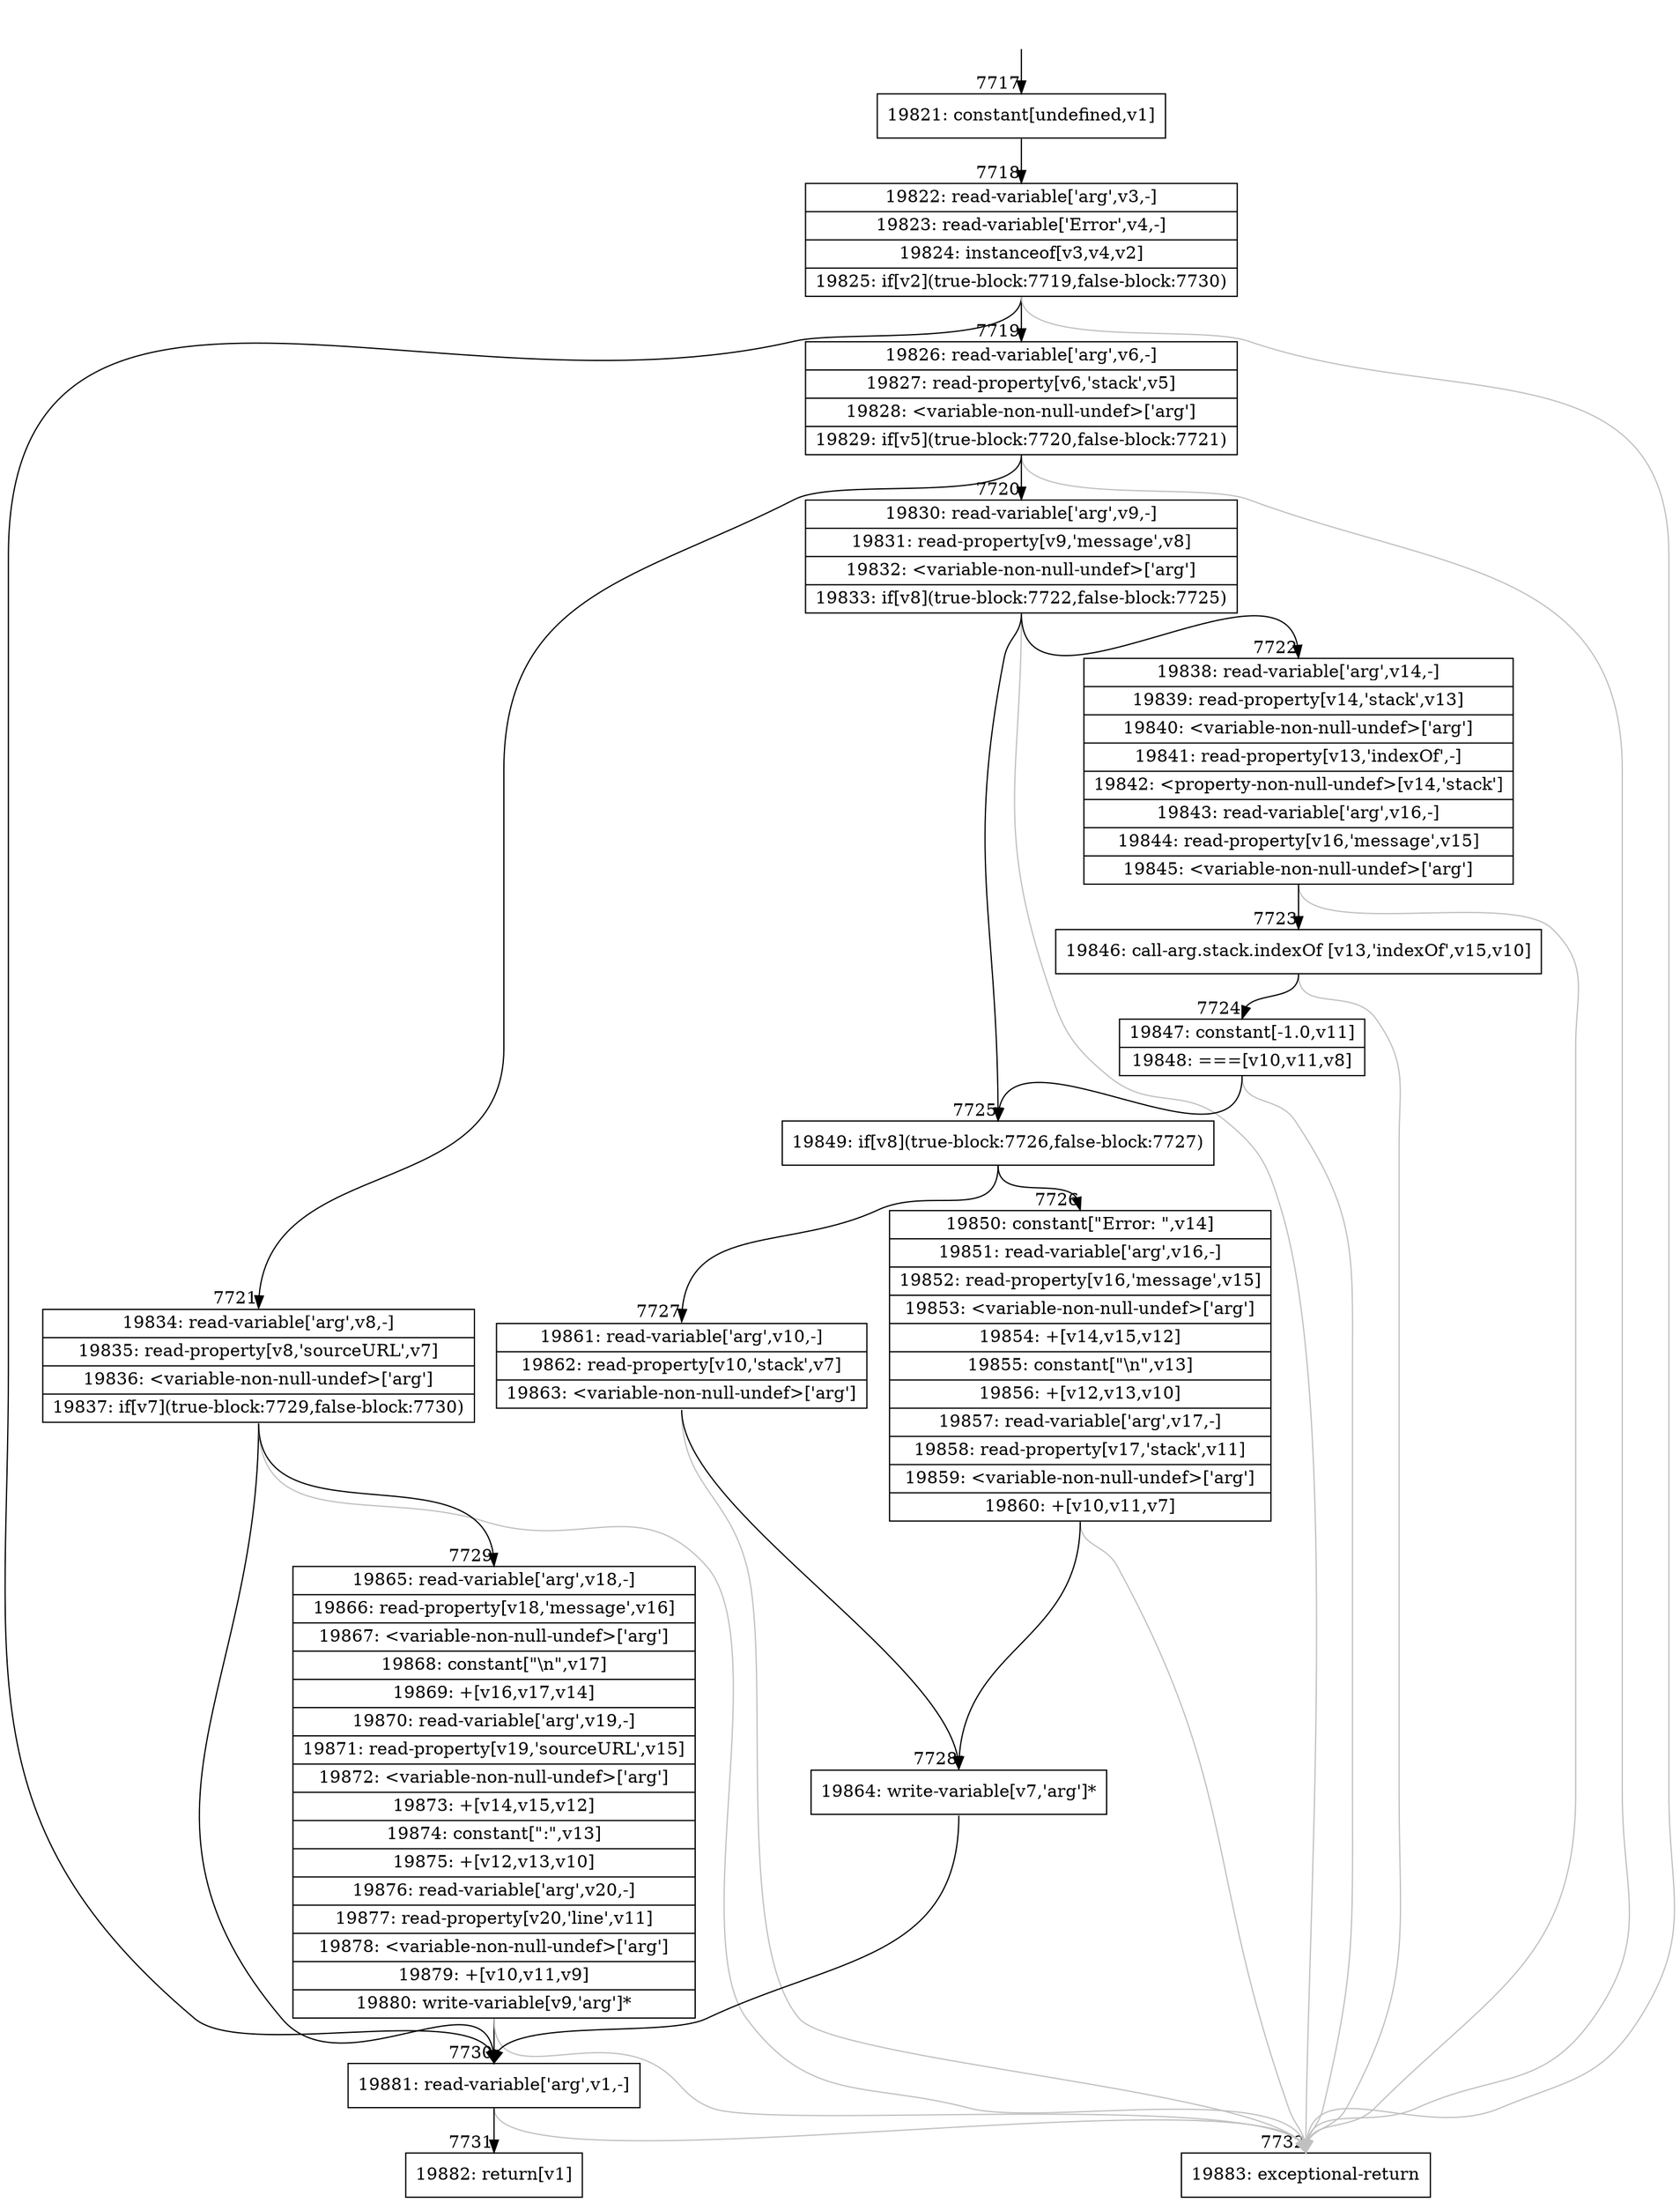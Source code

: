digraph {
rankdir="TD"
BB_entry575[shape=none,label=""];
BB_entry575 -> BB7717 [tailport=s, headport=n, headlabel="    7717"]
BB7717 [shape=record label="{19821: constant[undefined,v1]}" ] 
BB7717 -> BB7718 [tailport=s, headport=n, headlabel="      7718"]
BB7718 [shape=record label="{19822: read-variable['arg',v3,-]|19823: read-variable['Error',v4,-]|19824: instanceof[v3,v4,v2]|19825: if[v2](true-block:7719,false-block:7730)}" ] 
BB7718 -> BB7719 [tailport=s, headport=n, headlabel="      7719"]
BB7718 -> BB7730 [tailport=s, headport=n, headlabel="      7730"]
BB7718 -> BB7732 [tailport=s, headport=n, color=gray, headlabel="      7732"]
BB7719 [shape=record label="{19826: read-variable['arg',v6,-]|19827: read-property[v6,'stack',v5]|19828: \<variable-non-null-undef\>['arg']|19829: if[v5](true-block:7720,false-block:7721)}" ] 
BB7719 -> BB7720 [tailport=s, headport=n, headlabel="      7720"]
BB7719 -> BB7721 [tailport=s, headport=n, headlabel="      7721"]
BB7719 -> BB7732 [tailport=s, headport=n, color=gray]
BB7720 [shape=record label="{19830: read-variable['arg',v9,-]|19831: read-property[v9,'message',v8]|19832: \<variable-non-null-undef\>['arg']|19833: if[v8](true-block:7722,false-block:7725)}" ] 
BB7720 -> BB7725 [tailport=s, headport=n, headlabel="      7725"]
BB7720 -> BB7722 [tailport=s, headport=n, headlabel="      7722"]
BB7720 -> BB7732 [tailport=s, headport=n, color=gray]
BB7721 [shape=record label="{19834: read-variable['arg',v8,-]|19835: read-property[v8,'sourceURL',v7]|19836: \<variable-non-null-undef\>['arg']|19837: if[v7](true-block:7729,false-block:7730)}" ] 
BB7721 -> BB7729 [tailport=s, headport=n, headlabel="      7729"]
BB7721 -> BB7730 [tailport=s, headport=n]
BB7721 -> BB7732 [tailport=s, headport=n, color=gray]
BB7722 [shape=record label="{19838: read-variable['arg',v14,-]|19839: read-property[v14,'stack',v13]|19840: \<variable-non-null-undef\>['arg']|19841: read-property[v13,'indexOf',-]|19842: \<property-non-null-undef\>[v14,'stack']|19843: read-variable['arg',v16,-]|19844: read-property[v16,'message',v15]|19845: \<variable-non-null-undef\>['arg']}" ] 
BB7722 -> BB7723 [tailport=s, headport=n, headlabel="      7723"]
BB7722 -> BB7732 [tailport=s, headport=n, color=gray]
BB7723 [shape=record label="{19846: call-arg.stack.indexOf [v13,'indexOf',v15,v10]}" ] 
BB7723 -> BB7724 [tailport=s, headport=n, headlabel="      7724"]
BB7723 -> BB7732 [tailport=s, headport=n, color=gray]
BB7724 [shape=record label="{19847: constant[-1.0,v11]|19848: ===[v10,v11,v8]}" ] 
BB7724 -> BB7725 [tailport=s, headport=n]
BB7724 -> BB7732 [tailport=s, headport=n, color=gray]
BB7725 [shape=record label="{19849: if[v8](true-block:7726,false-block:7727)}" ] 
BB7725 -> BB7726 [tailport=s, headport=n, headlabel="      7726"]
BB7725 -> BB7727 [tailport=s, headport=n, headlabel="      7727"]
BB7726 [shape=record label="{19850: constant[\"Error: \",v14]|19851: read-variable['arg',v16,-]|19852: read-property[v16,'message',v15]|19853: \<variable-non-null-undef\>['arg']|19854: +[v14,v15,v12]|19855: constant[\"\\n\",v13]|19856: +[v12,v13,v10]|19857: read-variable['arg',v17,-]|19858: read-property[v17,'stack',v11]|19859: \<variable-non-null-undef\>['arg']|19860: +[v10,v11,v7]}" ] 
BB7726 -> BB7728 [tailport=s, headport=n, headlabel="      7728"]
BB7726 -> BB7732 [tailport=s, headport=n, color=gray]
BB7727 [shape=record label="{19861: read-variable['arg',v10,-]|19862: read-property[v10,'stack',v7]|19863: \<variable-non-null-undef\>['arg']}" ] 
BB7727 -> BB7728 [tailport=s, headport=n]
BB7727 -> BB7732 [tailport=s, headport=n, color=gray]
BB7728 [shape=record label="{19864: write-variable[v7,'arg']*}" ] 
BB7728 -> BB7730 [tailport=s, headport=n]
BB7729 [shape=record label="{19865: read-variable['arg',v18,-]|19866: read-property[v18,'message',v16]|19867: \<variable-non-null-undef\>['arg']|19868: constant[\"\\n\",v17]|19869: +[v16,v17,v14]|19870: read-variable['arg',v19,-]|19871: read-property[v19,'sourceURL',v15]|19872: \<variable-non-null-undef\>['arg']|19873: +[v14,v15,v12]|19874: constant[\":\",v13]|19875: +[v12,v13,v10]|19876: read-variable['arg',v20,-]|19877: read-property[v20,'line',v11]|19878: \<variable-non-null-undef\>['arg']|19879: +[v10,v11,v9]|19880: write-variable[v9,'arg']*}" ] 
BB7729 -> BB7730 [tailport=s, headport=n]
BB7729 -> BB7732 [tailport=s, headport=n, color=gray]
BB7730 [shape=record label="{19881: read-variable['arg',v1,-]}" ] 
BB7730 -> BB7731 [tailport=s, headport=n, headlabel="      7731"]
BB7730 -> BB7732 [tailport=s, headport=n, color=gray]
BB7731 [shape=record label="{19882: return[v1]}" ] 
BB7732 [shape=record label="{19883: exceptional-return}" ] 
//#$~ 12312
}
